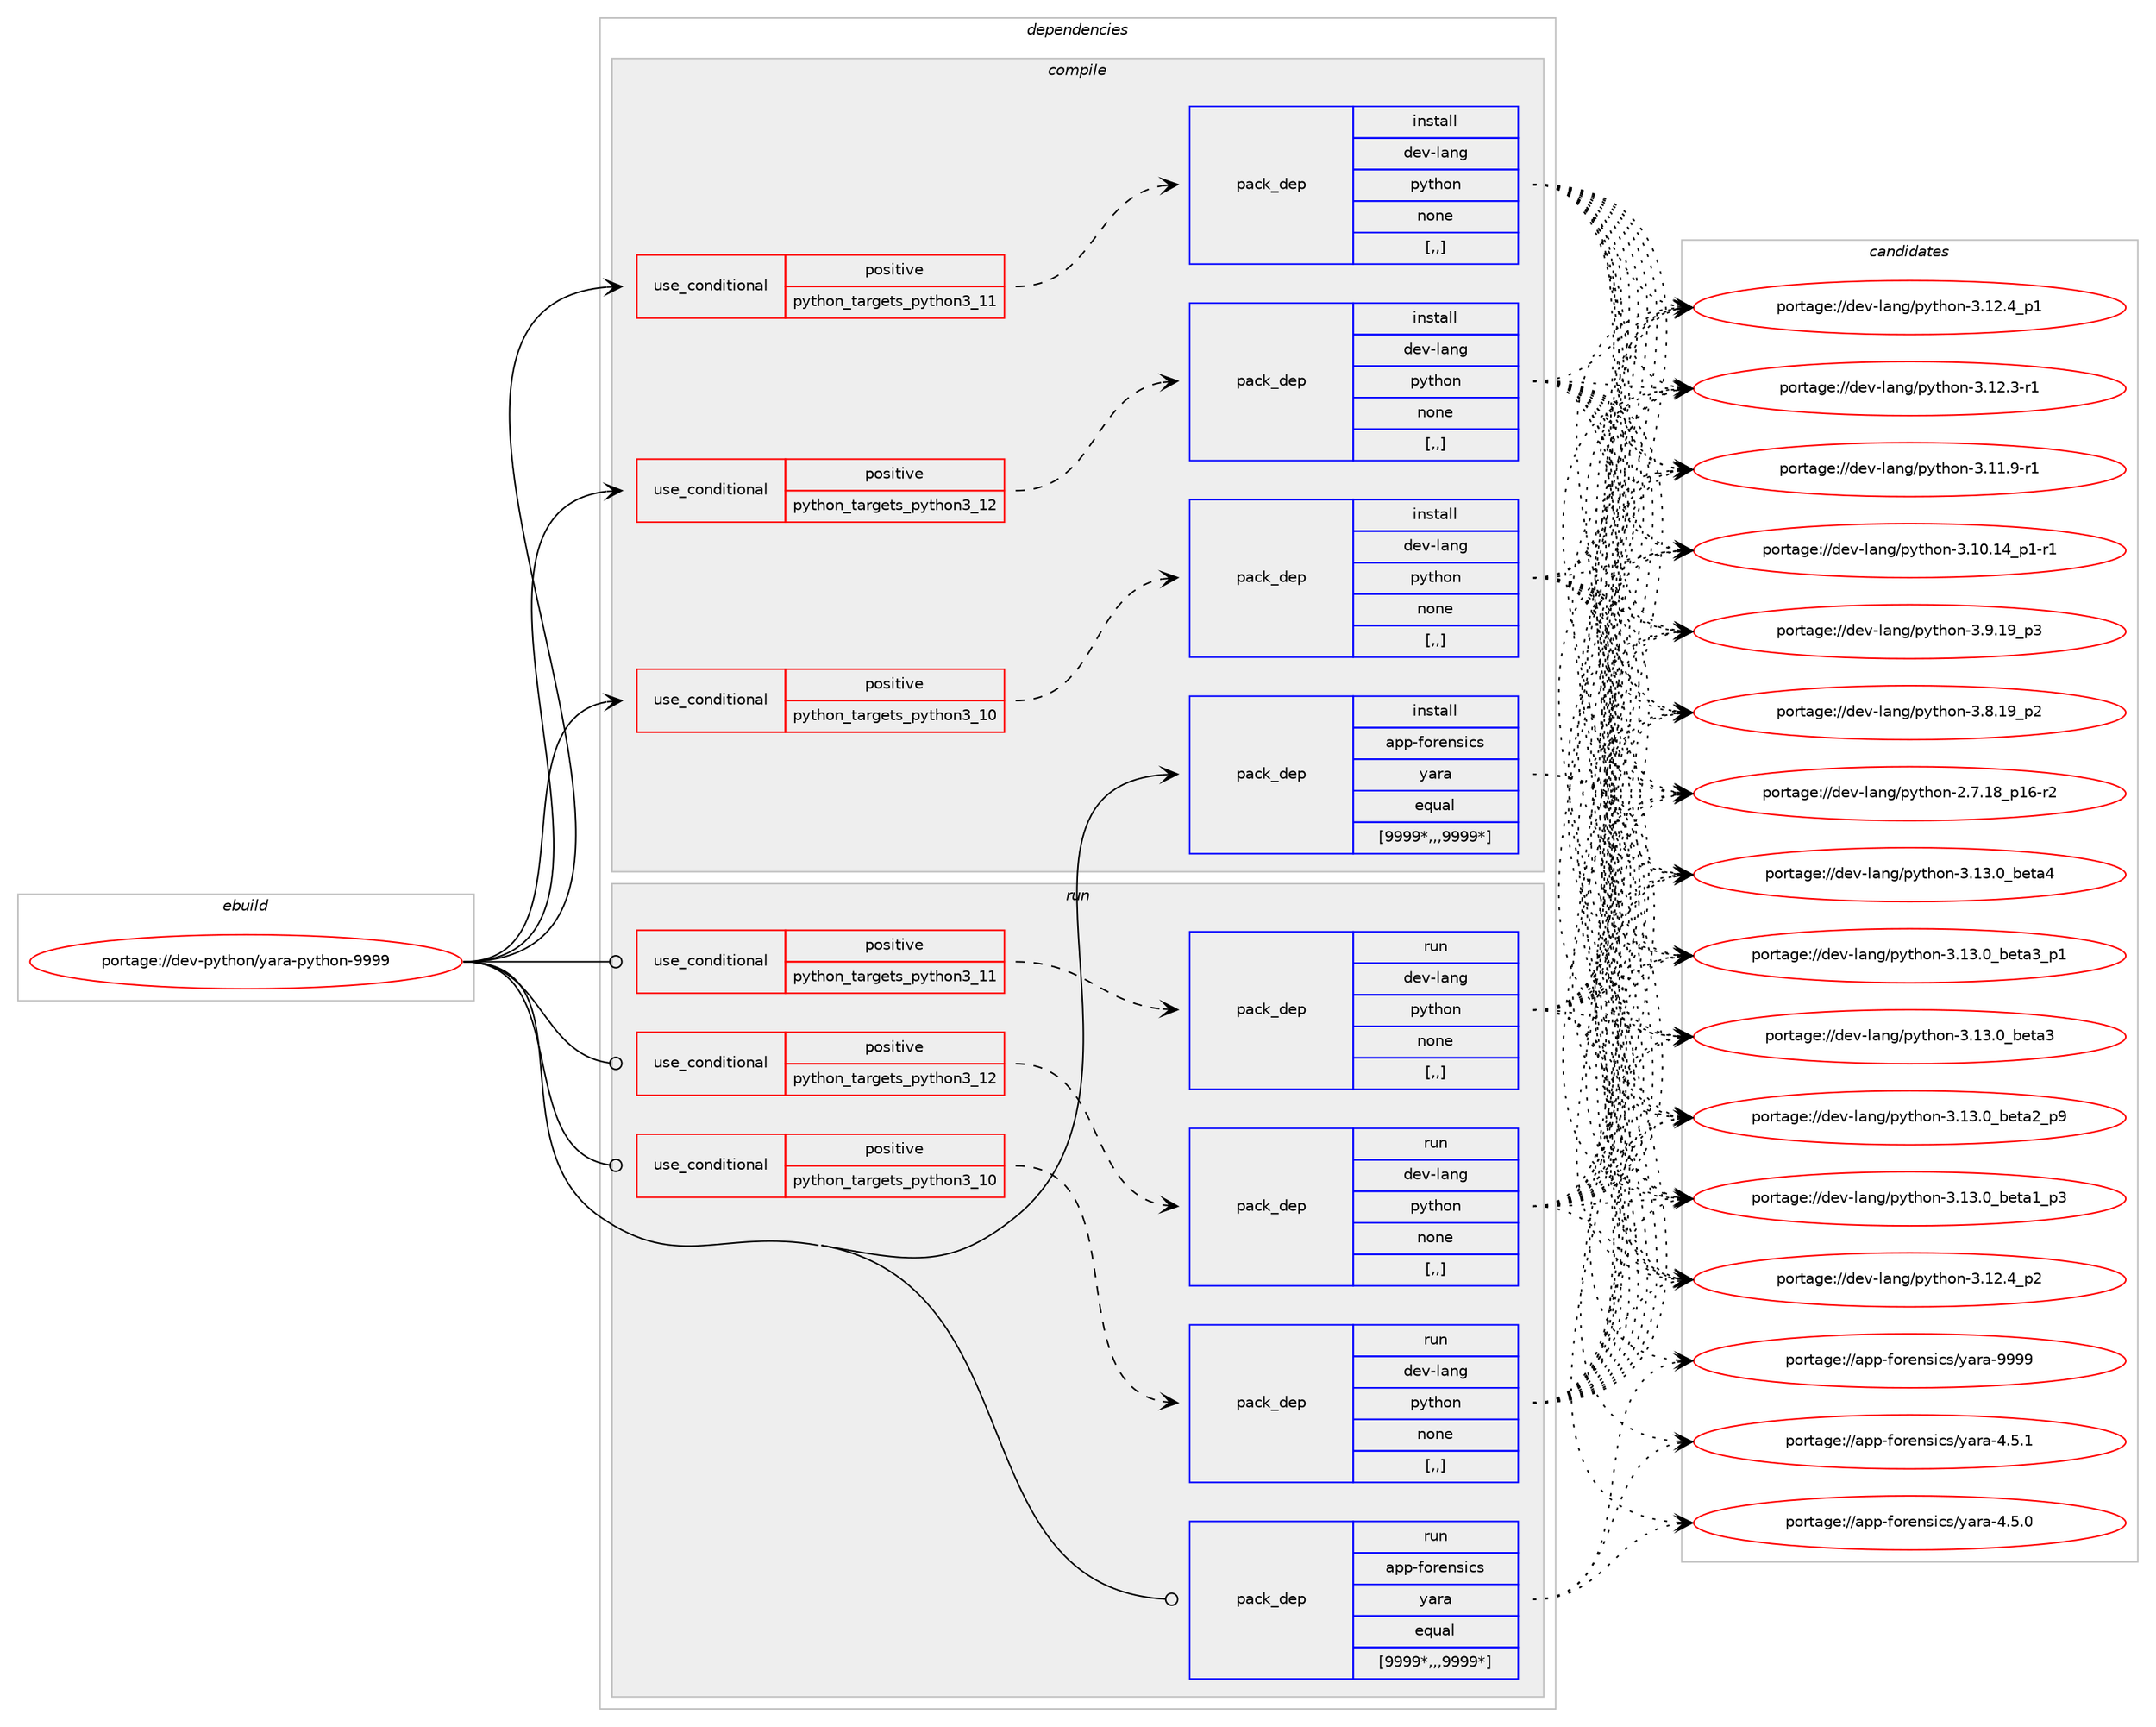 digraph prolog {

# *************
# Graph options
# *************

newrank=true;
concentrate=true;
compound=true;
graph [rankdir=LR,fontname=Helvetica,fontsize=10,ranksep=1.5];#, ranksep=2.5, nodesep=0.2];
edge  [arrowhead=vee];
node  [fontname=Helvetica,fontsize=10];

# **********
# The ebuild
# **********

subgraph cluster_leftcol {
color=gray;
label=<<i>ebuild</i>>;
id [label="portage://dev-python/yara-python-9999", color=red, width=4, href="../dev-python/yara-python-9999.svg"];
}

# ****************
# The dependencies
# ****************

subgraph cluster_midcol {
color=gray;
label=<<i>dependencies</i>>;
subgraph cluster_compile {
fillcolor="#eeeeee";
style=filled;
label=<<i>compile</i>>;
subgraph cond41419 {
dependency168001 [label=<<TABLE BORDER="0" CELLBORDER="1" CELLSPACING="0" CELLPADDING="4"><TR><TD ROWSPAN="3" CELLPADDING="10">use_conditional</TD></TR><TR><TD>positive</TD></TR><TR><TD>python_targets_python3_10</TD></TR></TABLE>>, shape=none, color=red];
subgraph pack125309 {
dependency168002 [label=<<TABLE BORDER="0" CELLBORDER="1" CELLSPACING="0" CELLPADDING="4" WIDTH="220"><TR><TD ROWSPAN="6" CELLPADDING="30">pack_dep</TD></TR><TR><TD WIDTH="110">install</TD></TR><TR><TD>dev-lang</TD></TR><TR><TD>python</TD></TR><TR><TD>none</TD></TR><TR><TD>[,,]</TD></TR></TABLE>>, shape=none, color=blue];
}
dependency168001:e -> dependency168002:w [weight=20,style="dashed",arrowhead="vee"];
}
id:e -> dependency168001:w [weight=20,style="solid",arrowhead="vee"];
subgraph cond41420 {
dependency168003 [label=<<TABLE BORDER="0" CELLBORDER="1" CELLSPACING="0" CELLPADDING="4"><TR><TD ROWSPAN="3" CELLPADDING="10">use_conditional</TD></TR><TR><TD>positive</TD></TR><TR><TD>python_targets_python3_11</TD></TR></TABLE>>, shape=none, color=red];
subgraph pack125310 {
dependency168004 [label=<<TABLE BORDER="0" CELLBORDER="1" CELLSPACING="0" CELLPADDING="4" WIDTH="220"><TR><TD ROWSPAN="6" CELLPADDING="30">pack_dep</TD></TR><TR><TD WIDTH="110">install</TD></TR><TR><TD>dev-lang</TD></TR><TR><TD>python</TD></TR><TR><TD>none</TD></TR><TR><TD>[,,]</TD></TR></TABLE>>, shape=none, color=blue];
}
dependency168003:e -> dependency168004:w [weight=20,style="dashed",arrowhead="vee"];
}
id:e -> dependency168003:w [weight=20,style="solid",arrowhead="vee"];
subgraph cond41421 {
dependency168005 [label=<<TABLE BORDER="0" CELLBORDER="1" CELLSPACING="0" CELLPADDING="4"><TR><TD ROWSPAN="3" CELLPADDING="10">use_conditional</TD></TR><TR><TD>positive</TD></TR><TR><TD>python_targets_python3_12</TD></TR></TABLE>>, shape=none, color=red];
subgraph pack125311 {
dependency168006 [label=<<TABLE BORDER="0" CELLBORDER="1" CELLSPACING="0" CELLPADDING="4" WIDTH="220"><TR><TD ROWSPAN="6" CELLPADDING="30">pack_dep</TD></TR><TR><TD WIDTH="110">install</TD></TR><TR><TD>dev-lang</TD></TR><TR><TD>python</TD></TR><TR><TD>none</TD></TR><TR><TD>[,,]</TD></TR></TABLE>>, shape=none, color=blue];
}
dependency168005:e -> dependency168006:w [weight=20,style="dashed",arrowhead="vee"];
}
id:e -> dependency168005:w [weight=20,style="solid",arrowhead="vee"];
subgraph pack125312 {
dependency168007 [label=<<TABLE BORDER="0" CELLBORDER="1" CELLSPACING="0" CELLPADDING="4" WIDTH="220"><TR><TD ROWSPAN="6" CELLPADDING="30">pack_dep</TD></TR><TR><TD WIDTH="110">install</TD></TR><TR><TD>app-forensics</TD></TR><TR><TD>yara</TD></TR><TR><TD>equal</TD></TR><TR><TD>[9999*,,,9999*]</TD></TR></TABLE>>, shape=none, color=blue];
}
id:e -> dependency168007:w [weight=20,style="solid",arrowhead="vee"];
}
subgraph cluster_compileandrun {
fillcolor="#eeeeee";
style=filled;
label=<<i>compile and run</i>>;
}
subgraph cluster_run {
fillcolor="#eeeeee";
style=filled;
label=<<i>run</i>>;
subgraph cond41422 {
dependency168008 [label=<<TABLE BORDER="0" CELLBORDER="1" CELLSPACING="0" CELLPADDING="4"><TR><TD ROWSPAN="3" CELLPADDING="10">use_conditional</TD></TR><TR><TD>positive</TD></TR><TR><TD>python_targets_python3_10</TD></TR></TABLE>>, shape=none, color=red];
subgraph pack125313 {
dependency168009 [label=<<TABLE BORDER="0" CELLBORDER="1" CELLSPACING="0" CELLPADDING="4" WIDTH="220"><TR><TD ROWSPAN="6" CELLPADDING="30">pack_dep</TD></TR><TR><TD WIDTH="110">run</TD></TR><TR><TD>dev-lang</TD></TR><TR><TD>python</TD></TR><TR><TD>none</TD></TR><TR><TD>[,,]</TD></TR></TABLE>>, shape=none, color=blue];
}
dependency168008:e -> dependency168009:w [weight=20,style="dashed",arrowhead="vee"];
}
id:e -> dependency168008:w [weight=20,style="solid",arrowhead="odot"];
subgraph cond41423 {
dependency168010 [label=<<TABLE BORDER="0" CELLBORDER="1" CELLSPACING="0" CELLPADDING="4"><TR><TD ROWSPAN="3" CELLPADDING="10">use_conditional</TD></TR><TR><TD>positive</TD></TR><TR><TD>python_targets_python3_11</TD></TR></TABLE>>, shape=none, color=red];
subgraph pack125314 {
dependency168011 [label=<<TABLE BORDER="0" CELLBORDER="1" CELLSPACING="0" CELLPADDING="4" WIDTH="220"><TR><TD ROWSPAN="6" CELLPADDING="30">pack_dep</TD></TR><TR><TD WIDTH="110">run</TD></TR><TR><TD>dev-lang</TD></TR><TR><TD>python</TD></TR><TR><TD>none</TD></TR><TR><TD>[,,]</TD></TR></TABLE>>, shape=none, color=blue];
}
dependency168010:e -> dependency168011:w [weight=20,style="dashed",arrowhead="vee"];
}
id:e -> dependency168010:w [weight=20,style="solid",arrowhead="odot"];
subgraph cond41424 {
dependency168012 [label=<<TABLE BORDER="0" CELLBORDER="1" CELLSPACING="0" CELLPADDING="4"><TR><TD ROWSPAN="3" CELLPADDING="10">use_conditional</TD></TR><TR><TD>positive</TD></TR><TR><TD>python_targets_python3_12</TD></TR></TABLE>>, shape=none, color=red];
subgraph pack125315 {
dependency168013 [label=<<TABLE BORDER="0" CELLBORDER="1" CELLSPACING="0" CELLPADDING="4" WIDTH="220"><TR><TD ROWSPAN="6" CELLPADDING="30">pack_dep</TD></TR><TR><TD WIDTH="110">run</TD></TR><TR><TD>dev-lang</TD></TR><TR><TD>python</TD></TR><TR><TD>none</TD></TR><TR><TD>[,,]</TD></TR></TABLE>>, shape=none, color=blue];
}
dependency168012:e -> dependency168013:w [weight=20,style="dashed",arrowhead="vee"];
}
id:e -> dependency168012:w [weight=20,style="solid",arrowhead="odot"];
subgraph pack125316 {
dependency168014 [label=<<TABLE BORDER="0" CELLBORDER="1" CELLSPACING="0" CELLPADDING="4" WIDTH="220"><TR><TD ROWSPAN="6" CELLPADDING="30">pack_dep</TD></TR><TR><TD WIDTH="110">run</TD></TR><TR><TD>app-forensics</TD></TR><TR><TD>yara</TD></TR><TR><TD>equal</TD></TR><TR><TD>[9999*,,,9999*]</TD></TR></TABLE>>, shape=none, color=blue];
}
id:e -> dependency168014:w [weight=20,style="solid",arrowhead="odot"];
}
}

# **************
# The candidates
# **************

subgraph cluster_choices {
rank=same;
color=gray;
label=<<i>candidates</i>>;

subgraph choice125309 {
color=black;
nodesep=1;
choice1001011184510897110103471121211161041111104551464951464895981011169752 [label="portage://dev-lang/python-3.13.0_beta4", color=red, width=4,href="../dev-lang/python-3.13.0_beta4.svg"];
choice10010111845108971101034711212111610411111045514649514648959810111697519511249 [label="portage://dev-lang/python-3.13.0_beta3_p1", color=red, width=4,href="../dev-lang/python-3.13.0_beta3_p1.svg"];
choice1001011184510897110103471121211161041111104551464951464895981011169751 [label="portage://dev-lang/python-3.13.0_beta3", color=red, width=4,href="../dev-lang/python-3.13.0_beta3.svg"];
choice10010111845108971101034711212111610411111045514649514648959810111697509511257 [label="portage://dev-lang/python-3.13.0_beta2_p9", color=red, width=4,href="../dev-lang/python-3.13.0_beta2_p9.svg"];
choice10010111845108971101034711212111610411111045514649514648959810111697499511251 [label="portage://dev-lang/python-3.13.0_beta1_p3", color=red, width=4,href="../dev-lang/python-3.13.0_beta1_p3.svg"];
choice100101118451089711010347112121116104111110455146495046529511250 [label="portage://dev-lang/python-3.12.4_p2", color=red, width=4,href="../dev-lang/python-3.12.4_p2.svg"];
choice100101118451089711010347112121116104111110455146495046529511249 [label="portage://dev-lang/python-3.12.4_p1", color=red, width=4,href="../dev-lang/python-3.12.4_p1.svg"];
choice100101118451089711010347112121116104111110455146495046514511449 [label="portage://dev-lang/python-3.12.3-r1", color=red, width=4,href="../dev-lang/python-3.12.3-r1.svg"];
choice100101118451089711010347112121116104111110455146494946574511449 [label="portage://dev-lang/python-3.11.9-r1", color=red, width=4,href="../dev-lang/python-3.11.9-r1.svg"];
choice100101118451089711010347112121116104111110455146494846495295112494511449 [label="portage://dev-lang/python-3.10.14_p1-r1", color=red, width=4,href="../dev-lang/python-3.10.14_p1-r1.svg"];
choice100101118451089711010347112121116104111110455146574649579511251 [label="portage://dev-lang/python-3.9.19_p3", color=red, width=4,href="../dev-lang/python-3.9.19_p3.svg"];
choice100101118451089711010347112121116104111110455146564649579511250 [label="portage://dev-lang/python-3.8.19_p2", color=red, width=4,href="../dev-lang/python-3.8.19_p2.svg"];
choice100101118451089711010347112121116104111110455046554649569511249544511450 [label="portage://dev-lang/python-2.7.18_p16-r2", color=red, width=4,href="../dev-lang/python-2.7.18_p16-r2.svg"];
dependency168002:e -> choice1001011184510897110103471121211161041111104551464951464895981011169752:w [style=dotted,weight="100"];
dependency168002:e -> choice10010111845108971101034711212111610411111045514649514648959810111697519511249:w [style=dotted,weight="100"];
dependency168002:e -> choice1001011184510897110103471121211161041111104551464951464895981011169751:w [style=dotted,weight="100"];
dependency168002:e -> choice10010111845108971101034711212111610411111045514649514648959810111697509511257:w [style=dotted,weight="100"];
dependency168002:e -> choice10010111845108971101034711212111610411111045514649514648959810111697499511251:w [style=dotted,weight="100"];
dependency168002:e -> choice100101118451089711010347112121116104111110455146495046529511250:w [style=dotted,weight="100"];
dependency168002:e -> choice100101118451089711010347112121116104111110455146495046529511249:w [style=dotted,weight="100"];
dependency168002:e -> choice100101118451089711010347112121116104111110455146495046514511449:w [style=dotted,weight="100"];
dependency168002:e -> choice100101118451089711010347112121116104111110455146494946574511449:w [style=dotted,weight="100"];
dependency168002:e -> choice100101118451089711010347112121116104111110455146494846495295112494511449:w [style=dotted,weight="100"];
dependency168002:e -> choice100101118451089711010347112121116104111110455146574649579511251:w [style=dotted,weight="100"];
dependency168002:e -> choice100101118451089711010347112121116104111110455146564649579511250:w [style=dotted,weight="100"];
dependency168002:e -> choice100101118451089711010347112121116104111110455046554649569511249544511450:w [style=dotted,weight="100"];
}
subgraph choice125310 {
color=black;
nodesep=1;
choice1001011184510897110103471121211161041111104551464951464895981011169752 [label="portage://dev-lang/python-3.13.0_beta4", color=red, width=4,href="../dev-lang/python-3.13.0_beta4.svg"];
choice10010111845108971101034711212111610411111045514649514648959810111697519511249 [label="portage://dev-lang/python-3.13.0_beta3_p1", color=red, width=4,href="../dev-lang/python-3.13.0_beta3_p1.svg"];
choice1001011184510897110103471121211161041111104551464951464895981011169751 [label="portage://dev-lang/python-3.13.0_beta3", color=red, width=4,href="../dev-lang/python-3.13.0_beta3.svg"];
choice10010111845108971101034711212111610411111045514649514648959810111697509511257 [label="portage://dev-lang/python-3.13.0_beta2_p9", color=red, width=4,href="../dev-lang/python-3.13.0_beta2_p9.svg"];
choice10010111845108971101034711212111610411111045514649514648959810111697499511251 [label="portage://dev-lang/python-3.13.0_beta1_p3", color=red, width=4,href="../dev-lang/python-3.13.0_beta1_p3.svg"];
choice100101118451089711010347112121116104111110455146495046529511250 [label="portage://dev-lang/python-3.12.4_p2", color=red, width=4,href="../dev-lang/python-3.12.4_p2.svg"];
choice100101118451089711010347112121116104111110455146495046529511249 [label="portage://dev-lang/python-3.12.4_p1", color=red, width=4,href="../dev-lang/python-3.12.4_p1.svg"];
choice100101118451089711010347112121116104111110455146495046514511449 [label="portage://dev-lang/python-3.12.3-r1", color=red, width=4,href="../dev-lang/python-3.12.3-r1.svg"];
choice100101118451089711010347112121116104111110455146494946574511449 [label="portage://dev-lang/python-3.11.9-r1", color=red, width=4,href="../dev-lang/python-3.11.9-r1.svg"];
choice100101118451089711010347112121116104111110455146494846495295112494511449 [label="portage://dev-lang/python-3.10.14_p1-r1", color=red, width=4,href="../dev-lang/python-3.10.14_p1-r1.svg"];
choice100101118451089711010347112121116104111110455146574649579511251 [label="portage://dev-lang/python-3.9.19_p3", color=red, width=4,href="../dev-lang/python-3.9.19_p3.svg"];
choice100101118451089711010347112121116104111110455146564649579511250 [label="portage://dev-lang/python-3.8.19_p2", color=red, width=4,href="../dev-lang/python-3.8.19_p2.svg"];
choice100101118451089711010347112121116104111110455046554649569511249544511450 [label="portage://dev-lang/python-2.7.18_p16-r2", color=red, width=4,href="../dev-lang/python-2.7.18_p16-r2.svg"];
dependency168004:e -> choice1001011184510897110103471121211161041111104551464951464895981011169752:w [style=dotted,weight="100"];
dependency168004:e -> choice10010111845108971101034711212111610411111045514649514648959810111697519511249:w [style=dotted,weight="100"];
dependency168004:e -> choice1001011184510897110103471121211161041111104551464951464895981011169751:w [style=dotted,weight="100"];
dependency168004:e -> choice10010111845108971101034711212111610411111045514649514648959810111697509511257:w [style=dotted,weight="100"];
dependency168004:e -> choice10010111845108971101034711212111610411111045514649514648959810111697499511251:w [style=dotted,weight="100"];
dependency168004:e -> choice100101118451089711010347112121116104111110455146495046529511250:w [style=dotted,weight="100"];
dependency168004:e -> choice100101118451089711010347112121116104111110455146495046529511249:w [style=dotted,weight="100"];
dependency168004:e -> choice100101118451089711010347112121116104111110455146495046514511449:w [style=dotted,weight="100"];
dependency168004:e -> choice100101118451089711010347112121116104111110455146494946574511449:w [style=dotted,weight="100"];
dependency168004:e -> choice100101118451089711010347112121116104111110455146494846495295112494511449:w [style=dotted,weight="100"];
dependency168004:e -> choice100101118451089711010347112121116104111110455146574649579511251:w [style=dotted,weight="100"];
dependency168004:e -> choice100101118451089711010347112121116104111110455146564649579511250:w [style=dotted,weight="100"];
dependency168004:e -> choice100101118451089711010347112121116104111110455046554649569511249544511450:w [style=dotted,weight="100"];
}
subgraph choice125311 {
color=black;
nodesep=1;
choice1001011184510897110103471121211161041111104551464951464895981011169752 [label="portage://dev-lang/python-3.13.0_beta4", color=red, width=4,href="../dev-lang/python-3.13.0_beta4.svg"];
choice10010111845108971101034711212111610411111045514649514648959810111697519511249 [label="portage://dev-lang/python-3.13.0_beta3_p1", color=red, width=4,href="../dev-lang/python-3.13.0_beta3_p1.svg"];
choice1001011184510897110103471121211161041111104551464951464895981011169751 [label="portage://dev-lang/python-3.13.0_beta3", color=red, width=4,href="../dev-lang/python-3.13.0_beta3.svg"];
choice10010111845108971101034711212111610411111045514649514648959810111697509511257 [label="portage://dev-lang/python-3.13.0_beta2_p9", color=red, width=4,href="../dev-lang/python-3.13.0_beta2_p9.svg"];
choice10010111845108971101034711212111610411111045514649514648959810111697499511251 [label="portage://dev-lang/python-3.13.0_beta1_p3", color=red, width=4,href="../dev-lang/python-3.13.0_beta1_p3.svg"];
choice100101118451089711010347112121116104111110455146495046529511250 [label="portage://dev-lang/python-3.12.4_p2", color=red, width=4,href="../dev-lang/python-3.12.4_p2.svg"];
choice100101118451089711010347112121116104111110455146495046529511249 [label="portage://dev-lang/python-3.12.4_p1", color=red, width=4,href="../dev-lang/python-3.12.4_p1.svg"];
choice100101118451089711010347112121116104111110455146495046514511449 [label="portage://dev-lang/python-3.12.3-r1", color=red, width=4,href="../dev-lang/python-3.12.3-r1.svg"];
choice100101118451089711010347112121116104111110455146494946574511449 [label="portage://dev-lang/python-3.11.9-r1", color=red, width=4,href="../dev-lang/python-3.11.9-r1.svg"];
choice100101118451089711010347112121116104111110455146494846495295112494511449 [label="portage://dev-lang/python-3.10.14_p1-r1", color=red, width=4,href="../dev-lang/python-3.10.14_p1-r1.svg"];
choice100101118451089711010347112121116104111110455146574649579511251 [label="portage://dev-lang/python-3.9.19_p3", color=red, width=4,href="../dev-lang/python-3.9.19_p3.svg"];
choice100101118451089711010347112121116104111110455146564649579511250 [label="portage://dev-lang/python-3.8.19_p2", color=red, width=4,href="../dev-lang/python-3.8.19_p2.svg"];
choice100101118451089711010347112121116104111110455046554649569511249544511450 [label="portage://dev-lang/python-2.7.18_p16-r2", color=red, width=4,href="../dev-lang/python-2.7.18_p16-r2.svg"];
dependency168006:e -> choice1001011184510897110103471121211161041111104551464951464895981011169752:w [style=dotted,weight="100"];
dependency168006:e -> choice10010111845108971101034711212111610411111045514649514648959810111697519511249:w [style=dotted,weight="100"];
dependency168006:e -> choice1001011184510897110103471121211161041111104551464951464895981011169751:w [style=dotted,weight="100"];
dependency168006:e -> choice10010111845108971101034711212111610411111045514649514648959810111697509511257:w [style=dotted,weight="100"];
dependency168006:e -> choice10010111845108971101034711212111610411111045514649514648959810111697499511251:w [style=dotted,weight="100"];
dependency168006:e -> choice100101118451089711010347112121116104111110455146495046529511250:w [style=dotted,weight="100"];
dependency168006:e -> choice100101118451089711010347112121116104111110455146495046529511249:w [style=dotted,weight="100"];
dependency168006:e -> choice100101118451089711010347112121116104111110455146495046514511449:w [style=dotted,weight="100"];
dependency168006:e -> choice100101118451089711010347112121116104111110455146494946574511449:w [style=dotted,weight="100"];
dependency168006:e -> choice100101118451089711010347112121116104111110455146494846495295112494511449:w [style=dotted,weight="100"];
dependency168006:e -> choice100101118451089711010347112121116104111110455146574649579511251:w [style=dotted,weight="100"];
dependency168006:e -> choice100101118451089711010347112121116104111110455146564649579511250:w [style=dotted,weight="100"];
dependency168006:e -> choice100101118451089711010347112121116104111110455046554649569511249544511450:w [style=dotted,weight="100"];
}
subgraph choice125312 {
color=black;
nodesep=1;
choice9711211245102111114101110115105991154712197114974557575757 [label="portage://app-forensics/yara-9999", color=red, width=4,href="../app-forensics/yara-9999.svg"];
choice971121124510211111410111011510599115471219711497455246534649 [label="portage://app-forensics/yara-4.5.1", color=red, width=4,href="../app-forensics/yara-4.5.1.svg"];
choice971121124510211111410111011510599115471219711497455246534648 [label="portage://app-forensics/yara-4.5.0", color=red, width=4,href="../app-forensics/yara-4.5.0.svg"];
dependency168007:e -> choice9711211245102111114101110115105991154712197114974557575757:w [style=dotted,weight="100"];
dependency168007:e -> choice971121124510211111410111011510599115471219711497455246534649:w [style=dotted,weight="100"];
dependency168007:e -> choice971121124510211111410111011510599115471219711497455246534648:w [style=dotted,weight="100"];
}
subgraph choice125313 {
color=black;
nodesep=1;
choice1001011184510897110103471121211161041111104551464951464895981011169752 [label="portage://dev-lang/python-3.13.0_beta4", color=red, width=4,href="../dev-lang/python-3.13.0_beta4.svg"];
choice10010111845108971101034711212111610411111045514649514648959810111697519511249 [label="portage://dev-lang/python-3.13.0_beta3_p1", color=red, width=4,href="../dev-lang/python-3.13.0_beta3_p1.svg"];
choice1001011184510897110103471121211161041111104551464951464895981011169751 [label="portage://dev-lang/python-3.13.0_beta3", color=red, width=4,href="../dev-lang/python-3.13.0_beta3.svg"];
choice10010111845108971101034711212111610411111045514649514648959810111697509511257 [label="portage://dev-lang/python-3.13.0_beta2_p9", color=red, width=4,href="../dev-lang/python-3.13.0_beta2_p9.svg"];
choice10010111845108971101034711212111610411111045514649514648959810111697499511251 [label="portage://dev-lang/python-3.13.0_beta1_p3", color=red, width=4,href="../dev-lang/python-3.13.0_beta1_p3.svg"];
choice100101118451089711010347112121116104111110455146495046529511250 [label="portage://dev-lang/python-3.12.4_p2", color=red, width=4,href="../dev-lang/python-3.12.4_p2.svg"];
choice100101118451089711010347112121116104111110455146495046529511249 [label="portage://dev-lang/python-3.12.4_p1", color=red, width=4,href="../dev-lang/python-3.12.4_p1.svg"];
choice100101118451089711010347112121116104111110455146495046514511449 [label="portage://dev-lang/python-3.12.3-r1", color=red, width=4,href="../dev-lang/python-3.12.3-r1.svg"];
choice100101118451089711010347112121116104111110455146494946574511449 [label="portage://dev-lang/python-3.11.9-r1", color=red, width=4,href="../dev-lang/python-3.11.9-r1.svg"];
choice100101118451089711010347112121116104111110455146494846495295112494511449 [label="portage://dev-lang/python-3.10.14_p1-r1", color=red, width=4,href="../dev-lang/python-3.10.14_p1-r1.svg"];
choice100101118451089711010347112121116104111110455146574649579511251 [label="portage://dev-lang/python-3.9.19_p3", color=red, width=4,href="../dev-lang/python-3.9.19_p3.svg"];
choice100101118451089711010347112121116104111110455146564649579511250 [label="portage://dev-lang/python-3.8.19_p2", color=red, width=4,href="../dev-lang/python-3.8.19_p2.svg"];
choice100101118451089711010347112121116104111110455046554649569511249544511450 [label="portage://dev-lang/python-2.7.18_p16-r2", color=red, width=4,href="../dev-lang/python-2.7.18_p16-r2.svg"];
dependency168009:e -> choice1001011184510897110103471121211161041111104551464951464895981011169752:w [style=dotted,weight="100"];
dependency168009:e -> choice10010111845108971101034711212111610411111045514649514648959810111697519511249:w [style=dotted,weight="100"];
dependency168009:e -> choice1001011184510897110103471121211161041111104551464951464895981011169751:w [style=dotted,weight="100"];
dependency168009:e -> choice10010111845108971101034711212111610411111045514649514648959810111697509511257:w [style=dotted,weight="100"];
dependency168009:e -> choice10010111845108971101034711212111610411111045514649514648959810111697499511251:w [style=dotted,weight="100"];
dependency168009:e -> choice100101118451089711010347112121116104111110455146495046529511250:w [style=dotted,weight="100"];
dependency168009:e -> choice100101118451089711010347112121116104111110455146495046529511249:w [style=dotted,weight="100"];
dependency168009:e -> choice100101118451089711010347112121116104111110455146495046514511449:w [style=dotted,weight="100"];
dependency168009:e -> choice100101118451089711010347112121116104111110455146494946574511449:w [style=dotted,weight="100"];
dependency168009:e -> choice100101118451089711010347112121116104111110455146494846495295112494511449:w [style=dotted,weight="100"];
dependency168009:e -> choice100101118451089711010347112121116104111110455146574649579511251:w [style=dotted,weight="100"];
dependency168009:e -> choice100101118451089711010347112121116104111110455146564649579511250:w [style=dotted,weight="100"];
dependency168009:e -> choice100101118451089711010347112121116104111110455046554649569511249544511450:w [style=dotted,weight="100"];
}
subgraph choice125314 {
color=black;
nodesep=1;
choice1001011184510897110103471121211161041111104551464951464895981011169752 [label="portage://dev-lang/python-3.13.0_beta4", color=red, width=4,href="../dev-lang/python-3.13.0_beta4.svg"];
choice10010111845108971101034711212111610411111045514649514648959810111697519511249 [label="portage://dev-lang/python-3.13.0_beta3_p1", color=red, width=4,href="../dev-lang/python-3.13.0_beta3_p1.svg"];
choice1001011184510897110103471121211161041111104551464951464895981011169751 [label="portage://dev-lang/python-3.13.0_beta3", color=red, width=4,href="../dev-lang/python-3.13.0_beta3.svg"];
choice10010111845108971101034711212111610411111045514649514648959810111697509511257 [label="portage://dev-lang/python-3.13.0_beta2_p9", color=red, width=4,href="../dev-lang/python-3.13.0_beta2_p9.svg"];
choice10010111845108971101034711212111610411111045514649514648959810111697499511251 [label="portage://dev-lang/python-3.13.0_beta1_p3", color=red, width=4,href="../dev-lang/python-3.13.0_beta1_p3.svg"];
choice100101118451089711010347112121116104111110455146495046529511250 [label="portage://dev-lang/python-3.12.4_p2", color=red, width=4,href="../dev-lang/python-3.12.4_p2.svg"];
choice100101118451089711010347112121116104111110455146495046529511249 [label="portage://dev-lang/python-3.12.4_p1", color=red, width=4,href="../dev-lang/python-3.12.4_p1.svg"];
choice100101118451089711010347112121116104111110455146495046514511449 [label="portage://dev-lang/python-3.12.3-r1", color=red, width=4,href="../dev-lang/python-3.12.3-r1.svg"];
choice100101118451089711010347112121116104111110455146494946574511449 [label="portage://dev-lang/python-3.11.9-r1", color=red, width=4,href="../dev-lang/python-3.11.9-r1.svg"];
choice100101118451089711010347112121116104111110455146494846495295112494511449 [label="portage://dev-lang/python-3.10.14_p1-r1", color=red, width=4,href="../dev-lang/python-3.10.14_p1-r1.svg"];
choice100101118451089711010347112121116104111110455146574649579511251 [label="portage://dev-lang/python-3.9.19_p3", color=red, width=4,href="../dev-lang/python-3.9.19_p3.svg"];
choice100101118451089711010347112121116104111110455146564649579511250 [label="portage://dev-lang/python-3.8.19_p2", color=red, width=4,href="../dev-lang/python-3.8.19_p2.svg"];
choice100101118451089711010347112121116104111110455046554649569511249544511450 [label="portage://dev-lang/python-2.7.18_p16-r2", color=red, width=4,href="../dev-lang/python-2.7.18_p16-r2.svg"];
dependency168011:e -> choice1001011184510897110103471121211161041111104551464951464895981011169752:w [style=dotted,weight="100"];
dependency168011:e -> choice10010111845108971101034711212111610411111045514649514648959810111697519511249:w [style=dotted,weight="100"];
dependency168011:e -> choice1001011184510897110103471121211161041111104551464951464895981011169751:w [style=dotted,weight="100"];
dependency168011:e -> choice10010111845108971101034711212111610411111045514649514648959810111697509511257:w [style=dotted,weight="100"];
dependency168011:e -> choice10010111845108971101034711212111610411111045514649514648959810111697499511251:w [style=dotted,weight="100"];
dependency168011:e -> choice100101118451089711010347112121116104111110455146495046529511250:w [style=dotted,weight="100"];
dependency168011:e -> choice100101118451089711010347112121116104111110455146495046529511249:w [style=dotted,weight="100"];
dependency168011:e -> choice100101118451089711010347112121116104111110455146495046514511449:w [style=dotted,weight="100"];
dependency168011:e -> choice100101118451089711010347112121116104111110455146494946574511449:w [style=dotted,weight="100"];
dependency168011:e -> choice100101118451089711010347112121116104111110455146494846495295112494511449:w [style=dotted,weight="100"];
dependency168011:e -> choice100101118451089711010347112121116104111110455146574649579511251:w [style=dotted,weight="100"];
dependency168011:e -> choice100101118451089711010347112121116104111110455146564649579511250:w [style=dotted,weight="100"];
dependency168011:e -> choice100101118451089711010347112121116104111110455046554649569511249544511450:w [style=dotted,weight="100"];
}
subgraph choice125315 {
color=black;
nodesep=1;
choice1001011184510897110103471121211161041111104551464951464895981011169752 [label="portage://dev-lang/python-3.13.0_beta4", color=red, width=4,href="../dev-lang/python-3.13.0_beta4.svg"];
choice10010111845108971101034711212111610411111045514649514648959810111697519511249 [label="portage://dev-lang/python-3.13.0_beta3_p1", color=red, width=4,href="../dev-lang/python-3.13.0_beta3_p1.svg"];
choice1001011184510897110103471121211161041111104551464951464895981011169751 [label="portage://dev-lang/python-3.13.0_beta3", color=red, width=4,href="../dev-lang/python-3.13.0_beta3.svg"];
choice10010111845108971101034711212111610411111045514649514648959810111697509511257 [label="portage://dev-lang/python-3.13.0_beta2_p9", color=red, width=4,href="../dev-lang/python-3.13.0_beta2_p9.svg"];
choice10010111845108971101034711212111610411111045514649514648959810111697499511251 [label="portage://dev-lang/python-3.13.0_beta1_p3", color=red, width=4,href="../dev-lang/python-3.13.0_beta1_p3.svg"];
choice100101118451089711010347112121116104111110455146495046529511250 [label="portage://dev-lang/python-3.12.4_p2", color=red, width=4,href="../dev-lang/python-3.12.4_p2.svg"];
choice100101118451089711010347112121116104111110455146495046529511249 [label="portage://dev-lang/python-3.12.4_p1", color=red, width=4,href="../dev-lang/python-3.12.4_p1.svg"];
choice100101118451089711010347112121116104111110455146495046514511449 [label="portage://dev-lang/python-3.12.3-r1", color=red, width=4,href="../dev-lang/python-3.12.3-r1.svg"];
choice100101118451089711010347112121116104111110455146494946574511449 [label="portage://dev-lang/python-3.11.9-r1", color=red, width=4,href="../dev-lang/python-3.11.9-r1.svg"];
choice100101118451089711010347112121116104111110455146494846495295112494511449 [label="portage://dev-lang/python-3.10.14_p1-r1", color=red, width=4,href="../dev-lang/python-3.10.14_p1-r1.svg"];
choice100101118451089711010347112121116104111110455146574649579511251 [label="portage://dev-lang/python-3.9.19_p3", color=red, width=4,href="../dev-lang/python-3.9.19_p3.svg"];
choice100101118451089711010347112121116104111110455146564649579511250 [label="portage://dev-lang/python-3.8.19_p2", color=red, width=4,href="../dev-lang/python-3.8.19_p2.svg"];
choice100101118451089711010347112121116104111110455046554649569511249544511450 [label="portage://dev-lang/python-2.7.18_p16-r2", color=red, width=4,href="../dev-lang/python-2.7.18_p16-r2.svg"];
dependency168013:e -> choice1001011184510897110103471121211161041111104551464951464895981011169752:w [style=dotted,weight="100"];
dependency168013:e -> choice10010111845108971101034711212111610411111045514649514648959810111697519511249:w [style=dotted,weight="100"];
dependency168013:e -> choice1001011184510897110103471121211161041111104551464951464895981011169751:w [style=dotted,weight="100"];
dependency168013:e -> choice10010111845108971101034711212111610411111045514649514648959810111697509511257:w [style=dotted,weight="100"];
dependency168013:e -> choice10010111845108971101034711212111610411111045514649514648959810111697499511251:w [style=dotted,weight="100"];
dependency168013:e -> choice100101118451089711010347112121116104111110455146495046529511250:w [style=dotted,weight="100"];
dependency168013:e -> choice100101118451089711010347112121116104111110455146495046529511249:w [style=dotted,weight="100"];
dependency168013:e -> choice100101118451089711010347112121116104111110455146495046514511449:w [style=dotted,weight="100"];
dependency168013:e -> choice100101118451089711010347112121116104111110455146494946574511449:w [style=dotted,weight="100"];
dependency168013:e -> choice100101118451089711010347112121116104111110455146494846495295112494511449:w [style=dotted,weight="100"];
dependency168013:e -> choice100101118451089711010347112121116104111110455146574649579511251:w [style=dotted,weight="100"];
dependency168013:e -> choice100101118451089711010347112121116104111110455146564649579511250:w [style=dotted,weight="100"];
dependency168013:e -> choice100101118451089711010347112121116104111110455046554649569511249544511450:w [style=dotted,weight="100"];
}
subgraph choice125316 {
color=black;
nodesep=1;
choice9711211245102111114101110115105991154712197114974557575757 [label="portage://app-forensics/yara-9999", color=red, width=4,href="../app-forensics/yara-9999.svg"];
choice971121124510211111410111011510599115471219711497455246534649 [label="portage://app-forensics/yara-4.5.1", color=red, width=4,href="../app-forensics/yara-4.5.1.svg"];
choice971121124510211111410111011510599115471219711497455246534648 [label="portage://app-forensics/yara-4.5.0", color=red, width=4,href="../app-forensics/yara-4.5.0.svg"];
dependency168014:e -> choice9711211245102111114101110115105991154712197114974557575757:w [style=dotted,weight="100"];
dependency168014:e -> choice971121124510211111410111011510599115471219711497455246534649:w [style=dotted,weight="100"];
dependency168014:e -> choice971121124510211111410111011510599115471219711497455246534648:w [style=dotted,weight="100"];
}
}

}
